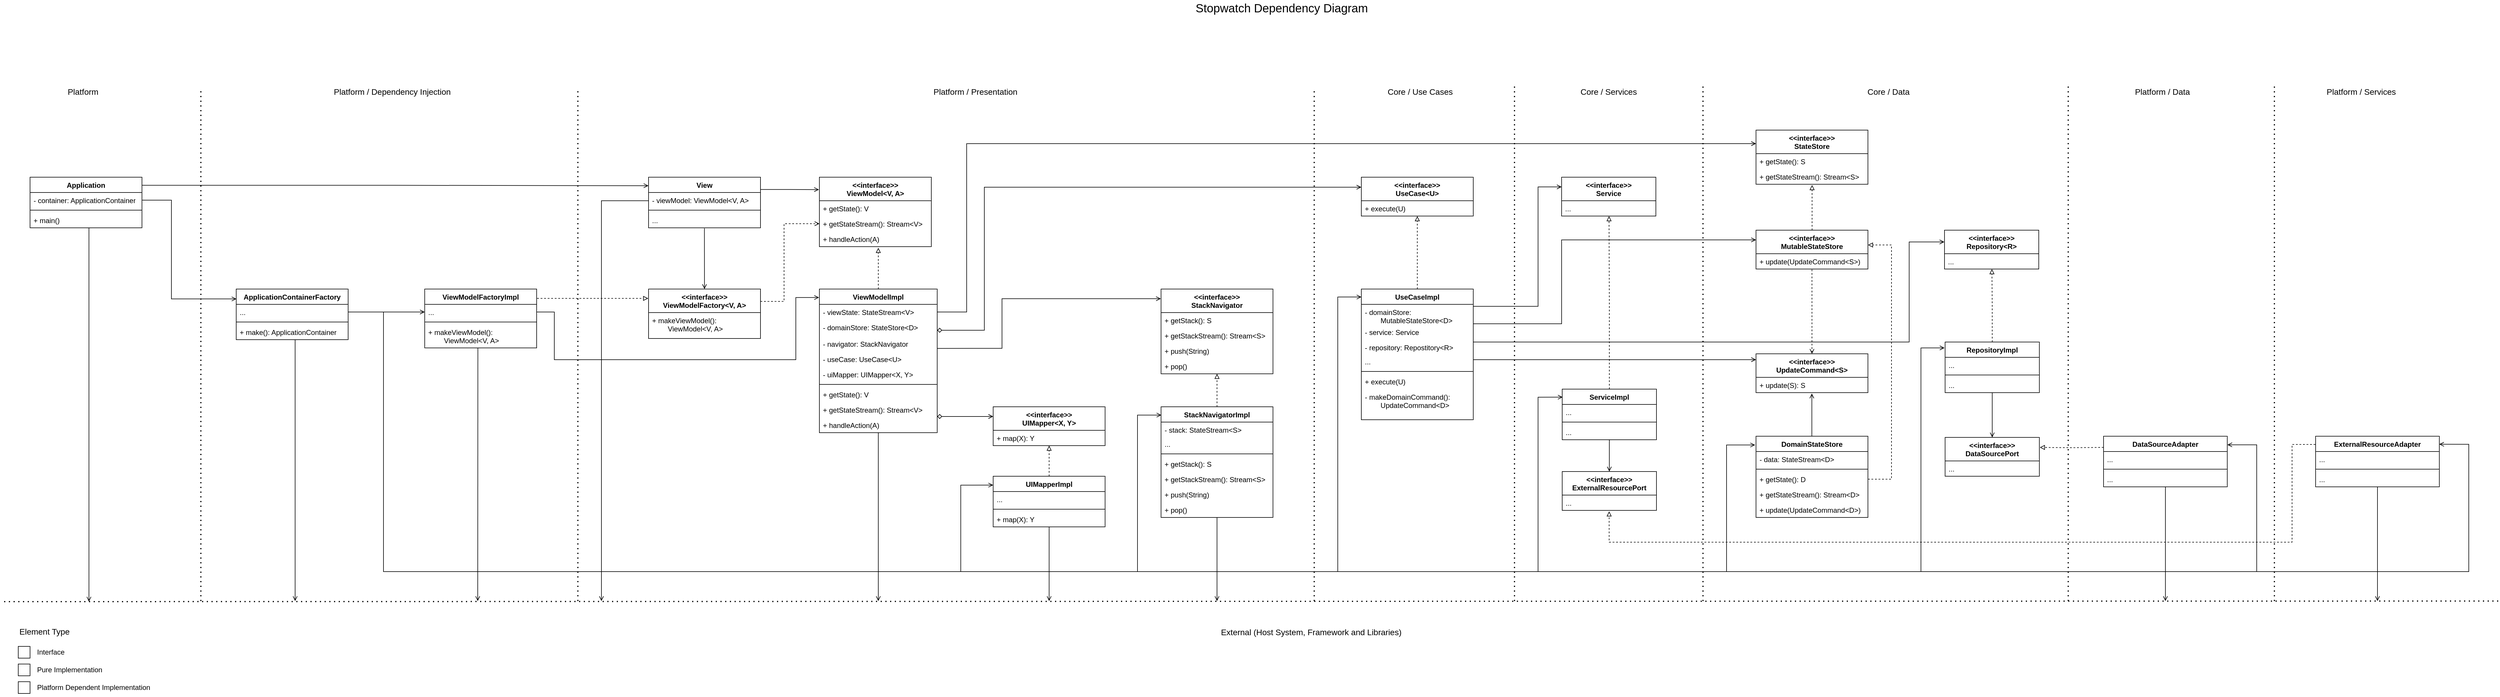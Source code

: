 <mxfile>
    <diagram name="Page-1" id="Z0Z9ZaM-AJmBViPzEow9">
        <mxGraphModel dx="3312" dy="1884" grid="1" gridSize="10" guides="1" tooltips="1" connect="1" arrows="1" fold="1" page="0" pageScale="1" pageWidth="1169" pageHeight="827" math="0" shadow="0">
            <root>
                <mxCell id="0"/>
                <mxCell id="1" parent="0"/>
                <mxCell id="51" style="edgeStyle=orthogonalEdgeStyle;rounded=0;html=1;startArrow=none;startFill=0;endArrow=open;endFill=0;entryX=0.499;entryY=1.058;entryDx=0;entryDy=0;entryPerimeter=0;" parent="1" source="02XY2JCdMLhreh1r9P0p-1" target="02XY2JCdMLhreh1r9P0p-8" edge="1">
                    <mxGeometry relative="1" as="geometry">
                        <mxPoint x="2115" y="630" as="targetPoint"/>
                        <Array as="points">
                            <mxPoint x="2115" y="670"/>
                        </Array>
                    </mxGeometry>
                </mxCell>
                <mxCell id="02XY2JCdMLhreh1r9P0p-1" value="DomainStateStore" style="swimlane;fontStyle=1;align=center;verticalAlign=top;childLayout=stackLayout;horizontal=1;startSize=26;horizontalStack=0;resizeParent=1;resizeParentMax=0;resizeLast=0;collapsible=1;marginBottom=0;whiteSpace=wrap;html=1;" parent="1" vertex="1">
                    <mxGeometry x="2020" y="720" width="190" height="138" as="geometry">
                        <mxRectangle x="770" y="210" width="90" height="30" as="alternateBounds"/>
                    </mxGeometry>
                </mxCell>
                <mxCell id="02XY2JCdMLhreh1r9P0p-2" value="- data: StateStream&amp;lt;D&amp;gt;" style="text;strokeColor=none;fillColor=none;align=left;verticalAlign=top;spacingLeft=4;spacingRight=4;overflow=hidden;rotatable=0;points=[[0,0.5],[1,0.5]];portConstraint=eastwest;whiteSpace=wrap;html=1;" parent="02XY2JCdMLhreh1r9P0p-1" vertex="1">
                    <mxGeometry y="26" width="190" height="26" as="geometry"/>
                </mxCell>
                <mxCell id="02XY2JCdMLhreh1r9P0p-3" value="" style="line;strokeWidth=1;fillColor=none;align=left;verticalAlign=middle;spacingTop=-1;spacingLeft=3;spacingRight=3;rotatable=0;labelPosition=right;points=[];portConstraint=eastwest;strokeColor=inherit;" parent="02XY2JCdMLhreh1r9P0p-1" vertex="1">
                    <mxGeometry y="52" width="190" height="8" as="geometry"/>
                </mxCell>
                <mxCell id="lV4OFVbkJ7nxnQ59gAoD-3" value="+ getState(): D" style="text;strokeColor=none;fillColor=none;align=left;verticalAlign=top;spacingLeft=4;spacingRight=4;overflow=hidden;rotatable=0;points=[[0,0.5],[1,0.5]];portConstraint=eastwest;whiteSpace=wrap;html=1;" parent="02XY2JCdMLhreh1r9P0p-1" vertex="1">
                    <mxGeometry y="60" width="190" height="26" as="geometry"/>
                </mxCell>
                <mxCell id="lV4OFVbkJ7nxnQ59gAoD-54" value="+ getStateStream(): Stream&amp;lt;D&amp;gt;" style="text;strokeColor=none;fillColor=none;align=left;verticalAlign=top;spacingLeft=4;spacingRight=4;overflow=hidden;rotatable=0;points=[[0,0.5],[1,0.5]];portConstraint=eastwest;whiteSpace=wrap;html=1;" parent="02XY2JCdMLhreh1r9P0p-1" vertex="1">
                    <mxGeometry y="86" width="190" height="26" as="geometry"/>
                </mxCell>
                <mxCell id="02XY2JCdMLhreh1r9P0p-4" value="+ update(UpdateCommand&amp;lt;D&amp;gt;)" style="text;strokeColor=none;fillColor=none;align=left;verticalAlign=top;spacingLeft=4;spacingRight=4;overflow=hidden;rotatable=0;points=[[0,0.5],[1,0.5]];portConstraint=eastwest;whiteSpace=wrap;html=1;" parent="02XY2JCdMLhreh1r9P0p-1" vertex="1">
                    <mxGeometry y="112" width="190" height="26" as="geometry"/>
                </mxCell>
                <mxCell id="56" style="edgeStyle=orthogonalEdgeStyle;rounded=0;html=1;startArrow=open;startFill=0;endArrow=none;endFill=0;dashed=1;entryX=0.5;entryY=1;entryDx=0;entryDy=0;" parent="1" source="02XY2JCdMLhreh1r9P0p-5" target="lV4OFVbkJ7nxnQ59gAoD-37" edge="1">
                    <mxGeometry relative="1" as="geometry">
                        <mxPoint x="2115" y="460" as="targetPoint"/>
                    </mxGeometry>
                </mxCell>
                <mxCell id="02XY2JCdMLhreh1r9P0p-5" value="&amp;lt;&amp;lt;interface&amp;gt;&amp;gt;&lt;div&gt;UpdateCommand&amp;lt;S&amp;gt;&lt;/div&gt;" style="swimlane;fontStyle=1;align=center;verticalAlign=top;childLayout=stackLayout;horizontal=1;startSize=40;horizontalStack=0;resizeParent=1;resizeParentMax=0;resizeLast=0;collapsible=1;marginBottom=0;whiteSpace=wrap;html=1;" parent="1" vertex="1">
                    <mxGeometry x="2020" y="580" width="190" height="66" as="geometry"/>
                </mxCell>
                <mxCell id="02XY2JCdMLhreh1r9P0p-8" value="+ update(S): S" style="text;strokeColor=none;fillColor=none;align=left;verticalAlign=top;spacingLeft=4;spacingRight=4;overflow=hidden;rotatable=0;points=[[0,0.5],[1,0.5]];portConstraint=eastwest;whiteSpace=wrap;html=1;" parent="02XY2JCdMLhreh1r9P0p-5" vertex="1">
                    <mxGeometry y="40" width="190" height="26" as="geometry"/>
                </mxCell>
                <mxCell id="50" style="edgeStyle=orthogonalEdgeStyle;rounded=0;html=1;entryX=0;entryY=0.25;entryDx=0;entryDy=0;startArrow=none;startFill=0;endArrow=open;endFill=0;exitX=1;exitY=0.5;exitDx=0;exitDy=0;" parent="1" source="02XY2JCdMLhreh1r9P0p-23" target="lV4OFVbkJ7nxnQ59gAoD-45" edge="1">
                    <mxGeometry relative="1" as="geometry">
                        <Array as="points">
                            <mxPoint x="680" y="509"/>
                            <mxPoint x="680" y="223"/>
                        </Array>
                        <mxPoint x="630" y="510" as="sourcePoint"/>
                    </mxGeometry>
                </mxCell>
                <mxCell id="143" style="edgeStyle=none;html=1;startArrow=none;startFill=0;endArrow=block;endFill=0;dashed=1;" parent="1" source="02XY2JCdMLhreh1r9P0p-22" edge="1">
                    <mxGeometry relative="1" as="geometry">
                        <mxPoint x="530" y="400" as="targetPoint"/>
                    </mxGeometry>
                </mxCell>
                <mxCell id="02XY2JCdMLhreh1r9P0p-22" value="ViewModelImpl" style="swimlane;fontStyle=1;align=center;verticalAlign=top;childLayout=stackLayout;horizontal=1;startSize=26;horizontalStack=0;resizeParent=1;resizeParentMax=0;resizeLast=0;collapsible=1;marginBottom=0;whiteSpace=wrap;html=1;" parent="1" vertex="1">
                    <mxGeometry x="430" y="470" width="200" height="244" as="geometry">
                        <mxRectangle x="450" y="360" width="120" height="30" as="alternateBounds"/>
                    </mxGeometry>
                </mxCell>
                <mxCell id="02XY2JCdMLhreh1r9P0p-23" value="- viewState: StateStream&amp;lt;V&amp;gt;" style="text;strokeColor=none;fillColor=none;align=left;verticalAlign=top;spacingLeft=4;spacingRight=4;overflow=hidden;rotatable=0;points=[[0,0.5],[1,0.5]];portConstraint=eastwest;whiteSpace=wrap;html=1;" parent="02XY2JCdMLhreh1r9P0p-22" vertex="1">
                    <mxGeometry y="26" width="200" height="26" as="geometry"/>
                </mxCell>
                <mxCell id="02XY2JCdMLhreh1r9P0p-50" value="- domainStore: StateStore&amp;lt;D&amp;gt;" style="text;strokeColor=none;fillColor=none;align=left;verticalAlign=top;spacingLeft=4;spacingRight=4;overflow=hidden;rotatable=0;points=[[0,0.5],[1,0.5]];portConstraint=eastwest;whiteSpace=wrap;html=1;" parent="02XY2JCdMLhreh1r9P0p-22" vertex="1">
                    <mxGeometry y="52" width="200" height="28" as="geometry"/>
                </mxCell>
                <mxCell id="AV7eaYbvX1PnVWqEoYlQ-11" value="- navigator: StackNavigator" style="text;strokeColor=none;fillColor=none;align=left;verticalAlign=top;spacingLeft=4;spacingRight=4;overflow=hidden;rotatable=0;points=[[0,0.5],[1,0.5]];portConstraint=eastwest;whiteSpace=wrap;html=1;" parent="02XY2JCdMLhreh1r9P0p-22" vertex="1">
                    <mxGeometry y="80" width="200" height="26" as="geometry"/>
                </mxCell>
                <mxCell id="02XY2JCdMLhreh1r9P0p-49" value="- useCase: UseCase&amp;lt;U&amp;gt;" style="text;strokeColor=none;fillColor=none;align=left;verticalAlign=top;spacingLeft=4;spacingRight=4;overflow=hidden;rotatable=0;points=[[0,0.5],[1,0.5]];portConstraint=eastwest;whiteSpace=wrap;html=1;" parent="02XY2JCdMLhreh1r9P0p-22" vertex="1">
                    <mxGeometry y="106" width="200" height="26" as="geometry"/>
                </mxCell>
                <mxCell id="149" value="- uiMapper: UIMapper&amp;lt;X, Y&amp;gt;" style="text;strokeColor=none;fillColor=none;align=left;verticalAlign=top;spacingLeft=4;spacingRight=4;overflow=hidden;rotatable=0;points=[[0,0.5],[1,0.5]];portConstraint=eastwest;whiteSpace=wrap;html=1;" parent="02XY2JCdMLhreh1r9P0p-22" vertex="1">
                    <mxGeometry y="132" width="200" height="26" as="geometry"/>
                </mxCell>
                <mxCell id="02XY2JCdMLhreh1r9P0p-24" value="" style="line;strokeWidth=1;fillColor=none;align=left;verticalAlign=middle;spacingTop=-1;spacingLeft=3;spacingRight=3;rotatable=0;labelPosition=right;points=[];portConstraint=eastwest;strokeColor=inherit;" parent="02XY2JCdMLhreh1r9P0p-22" vertex="1">
                    <mxGeometry y="158" width="200" height="8" as="geometry"/>
                </mxCell>
                <mxCell id="10" value="+ getState(): V" style="text;strokeColor=none;fillColor=none;align=left;verticalAlign=top;spacingLeft=4;spacingRight=4;overflow=hidden;rotatable=0;points=[[0,0.5],[1,0.5]];portConstraint=eastwest;whiteSpace=wrap;html=1;" parent="02XY2JCdMLhreh1r9P0p-22" vertex="1">
                    <mxGeometry y="166" width="200" height="26" as="geometry"/>
                </mxCell>
                <mxCell id="lV4OFVbkJ7nxnQ59gAoD-56" value="+ getStateStream(): Stream&amp;lt;V&amp;gt;" style="text;strokeColor=none;fillColor=none;align=left;verticalAlign=top;spacingLeft=4;spacingRight=4;overflow=hidden;rotatable=0;points=[[0,0.5],[1,0.5]];portConstraint=eastwest;whiteSpace=wrap;html=1;" parent="02XY2JCdMLhreh1r9P0p-22" vertex="1">
                    <mxGeometry y="192" width="200" height="26" as="geometry"/>
                </mxCell>
                <mxCell id="9" value="+ handleAction(A)" style="text;strokeColor=none;fillColor=none;align=left;verticalAlign=top;spacingLeft=4;spacingRight=4;overflow=hidden;rotatable=0;points=[[0,0.5],[1,0.5]];portConstraint=eastwest;whiteSpace=wrap;html=1;" parent="02XY2JCdMLhreh1r9P0p-22" vertex="1">
                    <mxGeometry y="218" width="200" height="26" as="geometry"/>
                </mxCell>
                <mxCell id="49" style="edgeStyle=orthogonalEdgeStyle;rounded=0;html=1;entryX=0.501;entryY=1.005;entryDx=0;entryDy=0;startArrow=none;startFill=0;endArrow=block;endFill=0;dashed=1;exitX=0.5;exitY=0;exitDx=0;exitDy=0;entryPerimeter=0;" parent="1" source="02XY2JCdMLhreh1r9P0p-26" target="lV4OFVbkJ7nxnQ59gAoD-34" edge="1">
                    <mxGeometry relative="1" as="geometry">
                        <Array as="points">
                            <mxPoint x="1445" y="346"/>
                        </Array>
                    </mxGeometry>
                </mxCell>
                <mxCell id="67" style="edgeStyle=orthogonalEdgeStyle;rounded=0;html=1;exitX=0.998;exitY=0.971;exitDx=0;exitDy=0;entryX=0;entryY=0.25;entryDx=0;entryDy=0;startArrow=none;startFill=0;endArrow=open;endFill=0;exitPerimeter=0;" parent="1" source="lV4OFVbkJ7nxnQ59gAoD-2" target="lV4OFVbkJ7nxnQ59gAoD-37" edge="1">
                    <mxGeometry relative="1" as="geometry">
                        <Array as="points">
                            <mxPoint x="1690" y="529"/>
                            <mxPoint x="1690" y="387"/>
                        </Array>
                    </mxGeometry>
                </mxCell>
                <mxCell id="02XY2JCdMLhreh1r9P0p-26" value="UseCaseImpl" style="swimlane;fontStyle=1;align=center;verticalAlign=top;childLayout=stackLayout;horizontal=1;startSize=26;horizontalStack=0;resizeParent=1;resizeParentMax=0;resizeLast=0;collapsible=1;marginBottom=0;whiteSpace=wrap;html=1;" parent="1" vertex="1">
                    <mxGeometry x="1350" y="470" width="190" height="222" as="geometry">
                        <mxRectangle x="770" y="360" width="110" height="30" as="alternateBounds"/>
                    </mxGeometry>
                </mxCell>
                <mxCell id="lV4OFVbkJ7nxnQ59gAoD-2" value="- domainStore: &lt;span style=&quot;white-space: pre;&quot;&gt;&#9;&lt;/span&gt;MutableStateStore&amp;lt;D&amp;gt;" style="text;strokeColor=none;fillColor=none;align=left;verticalAlign=top;spacingLeft=4;spacingRight=4;overflow=hidden;rotatable=0;points=[[0,0.5],[1,0.5]];portConstraint=eastwest;whiteSpace=wrap;html=1;" parent="02XY2JCdMLhreh1r9P0p-26" vertex="1">
                    <mxGeometry y="26" width="190" height="34" as="geometry"/>
                </mxCell>
                <mxCell id="02XY2JCdMLhreh1r9P0p-27" value="- service: Service" style="text;strokeColor=none;fillColor=none;align=left;verticalAlign=top;spacingLeft=4;spacingRight=4;overflow=hidden;rotatable=0;points=[[0,0.5],[1,0.5]];portConstraint=eastwest;whiteSpace=wrap;html=1;" parent="02XY2JCdMLhreh1r9P0p-26" vertex="1">
                    <mxGeometry y="60" width="190" height="26" as="geometry"/>
                </mxCell>
                <mxCell id="145" value="- repository: Repostitory&amp;lt;R&amp;gt;" style="text;strokeColor=none;fillColor=none;align=left;verticalAlign=top;spacingLeft=4;spacingRight=4;overflow=hidden;rotatable=0;points=[[0,0.5],[1,0.5]];portConstraint=eastwest;whiteSpace=wrap;html=1;" parent="02XY2JCdMLhreh1r9P0p-26" vertex="1">
                    <mxGeometry y="86" width="190" height="24" as="geometry"/>
                </mxCell>
                <mxCell id="02XY2JCdMLhreh1r9P0p-51" value="..." style="text;strokeColor=none;fillColor=none;align=left;verticalAlign=top;spacingLeft=4;spacingRight=4;overflow=hidden;rotatable=0;points=[[0,0.5],[1,0.5]];portConstraint=eastwest;whiteSpace=wrap;html=1;" parent="02XY2JCdMLhreh1r9P0p-26" vertex="1">
                    <mxGeometry y="110" width="190" height="26" as="geometry"/>
                </mxCell>
                <mxCell id="02XY2JCdMLhreh1r9P0p-28" value="" style="line;strokeWidth=1;fillColor=none;align=left;verticalAlign=middle;spacingTop=-1;spacingLeft=3;spacingRight=3;rotatable=0;labelPosition=right;points=[];portConstraint=eastwest;strokeColor=inherit;" parent="02XY2JCdMLhreh1r9P0p-26" vertex="1">
                    <mxGeometry y="136" width="190" height="8" as="geometry"/>
                </mxCell>
                <mxCell id="02XY2JCdMLhreh1r9P0p-30" value="+ execute(U)" style="text;strokeColor=none;fillColor=none;align=left;verticalAlign=top;spacingLeft=4;spacingRight=4;overflow=hidden;rotatable=0;points=[[0,0.5],[1,0.5]];portConstraint=eastwest;whiteSpace=wrap;html=1;" parent="02XY2JCdMLhreh1r9P0p-26" vertex="1">
                    <mxGeometry y="144" width="190" height="26" as="geometry"/>
                </mxCell>
                <mxCell id="lV4OFVbkJ7nxnQ59gAoD-32" value="- makeDomainCommand():&lt;br&gt;&amp;nbsp;&amp;nbsp;&lt;span style=&quot;white-space: pre;&quot;&gt;&#9;&lt;/span&gt;UpdateCommand&amp;lt;D&amp;gt;" style="text;strokeColor=none;fillColor=none;align=left;verticalAlign=top;spacingLeft=4;spacingRight=4;overflow=hidden;rotatable=0;points=[[0,0.5],[1,0.5]];portConstraint=eastwest;whiteSpace=wrap;html=1;" parent="02XY2JCdMLhreh1r9P0p-26" vertex="1">
                    <mxGeometry y="170" width="190" height="52" as="geometry"/>
                </mxCell>
                <mxCell id="02XY2JCdMLhreh1r9P0p-44" value="View" style="swimlane;fontStyle=1;align=center;verticalAlign=top;childLayout=stackLayout;horizontal=1;startSize=26;horizontalStack=0;resizeParent=1;resizeParentMax=0;resizeLast=0;collapsible=1;marginBottom=0;whiteSpace=wrap;html=1;" parent="1" vertex="1">
                    <mxGeometry x="140" y="280" width="190" height="86" as="geometry">
                        <mxRectangle x="140" y="360" width="90" height="30" as="alternateBounds"/>
                    </mxGeometry>
                </mxCell>
                <mxCell id="02XY2JCdMLhreh1r9P0p-45" value="- viewModel: ViewModel&amp;lt;V, A&amp;gt;" style="text;strokeColor=none;fillColor=none;align=left;verticalAlign=top;spacingLeft=4;spacingRight=4;overflow=hidden;rotatable=0;points=[[0,0.5],[1,0.5]];portConstraint=eastwest;whiteSpace=wrap;html=1;" parent="02XY2JCdMLhreh1r9P0p-44" vertex="1">
                    <mxGeometry y="26" width="190" height="26" as="geometry"/>
                </mxCell>
                <mxCell id="02XY2JCdMLhreh1r9P0p-46" value="" style="line;strokeWidth=1;fillColor=none;align=left;verticalAlign=middle;spacingTop=-1;spacingLeft=3;spacingRight=3;rotatable=0;labelPosition=right;points=[];portConstraint=eastwest;strokeColor=inherit;" parent="02XY2JCdMLhreh1r9P0p-44" vertex="1">
                    <mxGeometry y="52" width="190" height="8" as="geometry"/>
                </mxCell>
                <mxCell id="02XY2JCdMLhreh1r9P0p-47" value="..." style="text;strokeColor=none;fillColor=none;align=left;verticalAlign=top;spacingLeft=4;spacingRight=4;overflow=hidden;rotatable=0;points=[[0,0.5],[1,0.5]];portConstraint=eastwest;whiteSpace=wrap;html=1;" parent="02XY2JCdMLhreh1r9P0p-44" vertex="1">
                    <mxGeometry y="60" width="190" height="26" as="geometry"/>
                </mxCell>
                <mxCell id="02XY2JCdMLhreh1r9P0p-48" style="edgeStyle=orthogonalEdgeStyle;rounded=0;orthogonalLoop=1;jettySize=auto;html=1;entryX=-0.004;entryY=0.179;entryDx=0;entryDy=0;endArrow=open;endFill=0;startArrow=none;startFill=0;entryPerimeter=0;exitX=1.002;exitY=0.243;exitDx=0;exitDy=0;exitPerimeter=0;" parent="1" source="02XY2JCdMLhreh1r9P0p-44" target="2" edge="1">
                    <mxGeometry relative="1" as="geometry"/>
                </mxCell>
                <mxCell id="lV4OFVbkJ7nxnQ59gAoD-4" value="" style="endArrow=none;dashed=1;html=1;dashPattern=1 3;strokeWidth=2;rounded=0;" parent="1" edge="1">
                    <mxGeometry width="50" height="50" relative="1" as="geometry">
                        <mxPoint x="1270" y="1000" as="sourcePoint"/>
                        <mxPoint x="1270" y="130" as="targetPoint"/>
                    </mxGeometry>
                </mxCell>
                <mxCell id="lV4OFVbkJ7nxnQ59gAoD-5" value="Platform / Presentation" style="text;html=1;align=center;verticalAlign=middle;whiteSpace=wrap;rounded=0;fontSize=14;" parent="1" vertex="1">
                    <mxGeometry x="620" y="110" width="150" height="50" as="geometry"/>
                </mxCell>
                <mxCell id="lV4OFVbkJ7nxnQ59gAoD-6" value="Core / Use Cases" style="text;html=1;align=center;verticalAlign=middle;whiteSpace=wrap;rounded=0;fontSize=14;" parent="1" vertex="1">
                    <mxGeometry x="1380" y="110" width="140" height="50" as="geometry"/>
                </mxCell>
                <mxCell id="lV4OFVbkJ7nxnQ59gAoD-7" value="" style="endArrow=none;dashed=1;html=1;dashPattern=1 3;strokeWidth=2;rounded=0;" parent="1" edge="1">
                    <mxGeometry width="50" height="50" relative="1" as="geometry">
                        <mxPoint x="2550" y="1000" as="sourcePoint"/>
                        <mxPoint x="2550" y="120" as="targetPoint"/>
                    </mxGeometry>
                </mxCell>
                <mxCell id="lV4OFVbkJ7nxnQ59gAoD-13" value="Platform / Data" style="text;html=1;align=center;verticalAlign=middle;whiteSpace=wrap;rounded=0;fontSize=14;" parent="1" vertex="1">
                    <mxGeometry x="2660" y="110" width="100" height="50" as="geometry"/>
                </mxCell>
                <mxCell id="lV4OFVbkJ7nxnQ59gAoD-20" value="ExternalResourceAdapter" style="swimlane;fontStyle=1;align=center;verticalAlign=top;childLayout=stackLayout;horizontal=1;startSize=26;horizontalStack=0;resizeParent=1;resizeParentMax=0;resizeLast=0;collapsible=1;marginBottom=0;whiteSpace=wrap;html=1;" parent="1" vertex="1">
                    <mxGeometry x="2970" y="720" width="210" height="86" as="geometry"/>
                </mxCell>
                <mxCell id="lV4OFVbkJ7nxnQ59gAoD-21" value="..." style="text;strokeColor=none;fillColor=none;align=left;verticalAlign=top;spacingLeft=4;spacingRight=4;overflow=hidden;rotatable=0;points=[[0,0.5],[1,0.5]];portConstraint=eastwest;whiteSpace=wrap;html=1;" parent="lV4OFVbkJ7nxnQ59gAoD-20" vertex="1">
                    <mxGeometry y="26" width="210" height="26" as="geometry"/>
                </mxCell>
                <mxCell id="lV4OFVbkJ7nxnQ59gAoD-22" value="" style="line;strokeWidth=1;fillColor=none;align=left;verticalAlign=middle;spacingTop=-1;spacingLeft=3;spacingRight=3;rotatable=0;labelPosition=right;points=[];portConstraint=eastwest;strokeColor=inherit;" parent="lV4OFVbkJ7nxnQ59gAoD-20" vertex="1">
                    <mxGeometry y="52" width="210" height="8" as="geometry"/>
                </mxCell>
                <mxCell id="lV4OFVbkJ7nxnQ59gAoD-23" value="..." style="text;strokeColor=none;fillColor=none;align=left;verticalAlign=top;spacingLeft=4;spacingRight=4;overflow=hidden;rotatable=0;points=[[0,0.5],[1,0.5]];portConstraint=eastwest;whiteSpace=wrap;html=1;" parent="lV4OFVbkJ7nxnQ59gAoD-20" vertex="1">
                    <mxGeometry y="60" width="210" height="26" as="geometry"/>
                </mxCell>
                <mxCell id="lV4OFVbkJ7nxnQ59gAoD-33" value="&amp;lt;&amp;lt;interface&amp;gt;&amp;gt;&lt;div&gt;UseCase&amp;lt;U&amp;gt;&lt;/div&gt;" style="swimlane;fontStyle=1;align=center;verticalAlign=top;childLayout=stackLayout;horizontal=1;startSize=40;horizontalStack=0;resizeParent=1;resizeParentMax=0;resizeLast=0;collapsible=1;marginBottom=0;whiteSpace=wrap;html=1;" parent="1" vertex="1">
                    <mxGeometry x="1350" y="280" width="190" height="66" as="geometry"/>
                </mxCell>
                <mxCell id="lV4OFVbkJ7nxnQ59gAoD-34" value="+ execute(U)" style="text;strokeColor=none;fillColor=none;align=left;verticalAlign=top;spacingLeft=4;spacingRight=4;overflow=hidden;rotatable=0;points=[[0,0.5],[1,0.5]];portConstraint=eastwest;whiteSpace=wrap;html=1;" parent="lV4OFVbkJ7nxnQ59gAoD-33" vertex="1">
                    <mxGeometry y="40" width="190" height="26" as="geometry"/>
                </mxCell>
                <mxCell id="59" style="edgeStyle=orthogonalEdgeStyle;rounded=0;html=1;startArrow=none;startFill=0;endArrow=block;endFill=0;entryX=0.501;entryY=1.05;entryDx=0;entryDy=0;entryPerimeter=0;dashed=1;" parent="1" source="lV4OFVbkJ7nxnQ59gAoD-37" target="lV4OFVbkJ7nxnQ59gAoD-47" edge="1">
                    <mxGeometry relative="1" as="geometry">
                        <mxPoint x="2120" y="300" as="targetPoint"/>
                        <Array as="points">
                            <mxPoint x="2115" y="293"/>
                        </Array>
                    </mxGeometry>
                </mxCell>
                <mxCell id="lV4OFVbkJ7nxnQ59gAoD-37" value="&amp;lt;&amp;lt;interface&amp;gt;&amp;gt;&lt;div&gt;MutableStateStore&lt;/div&gt;" style="swimlane;fontStyle=1;align=center;verticalAlign=top;childLayout=stackLayout;horizontal=1;startSize=40;horizontalStack=0;resizeParent=1;resizeParentMax=0;resizeLast=0;collapsible=1;marginBottom=0;whiteSpace=wrap;html=1;" parent="1" vertex="1">
                    <mxGeometry x="2020" y="370" width="190" height="66" as="geometry"/>
                </mxCell>
                <mxCell id="lV4OFVbkJ7nxnQ59gAoD-40" value="+ update(UpdateCommand&amp;lt;S&amp;gt;)" style="text;strokeColor=none;fillColor=none;align=left;verticalAlign=top;spacingLeft=4;spacingRight=4;overflow=hidden;rotatable=0;points=[[0,0.5],[1,0.5]];portConstraint=eastwest;whiteSpace=wrap;html=1;" parent="lV4OFVbkJ7nxnQ59gAoD-37" vertex="1">
                    <mxGeometry y="40" width="190" height="26" as="geometry"/>
                </mxCell>
                <mxCell id="lV4OFVbkJ7nxnQ59gAoD-45" value="&amp;lt;&amp;lt;interface&amp;gt;&amp;gt;&lt;div&gt;StateStore&lt;/div&gt;" style="swimlane;fontStyle=1;align=center;verticalAlign=top;childLayout=stackLayout;horizontal=1;startSize=40;horizontalStack=0;resizeParent=1;resizeParentMax=0;resizeLast=0;collapsible=1;marginBottom=0;whiteSpace=wrap;html=1;" parent="1" vertex="1">
                    <mxGeometry x="2020" y="200" width="190" height="92" as="geometry"/>
                </mxCell>
                <mxCell id="lV4OFVbkJ7nxnQ59gAoD-46" value="+ getState(): S" style="text;strokeColor=none;fillColor=none;align=left;verticalAlign=top;spacingLeft=4;spacingRight=4;overflow=hidden;rotatable=0;points=[[0,0.5],[1,0.5]];portConstraint=eastwest;whiteSpace=wrap;html=1;" parent="lV4OFVbkJ7nxnQ59gAoD-45" vertex="1">
                    <mxGeometry y="40" width="190" height="26" as="geometry"/>
                </mxCell>
                <mxCell id="lV4OFVbkJ7nxnQ59gAoD-47" value="+ getStateStream(): Stream&amp;lt;S&amp;gt;" style="text;strokeColor=none;fillColor=none;align=left;verticalAlign=top;spacingLeft=4;spacingRight=4;overflow=hidden;rotatable=0;points=[[0,0.5],[1,0.5]];portConstraint=eastwest;whiteSpace=wrap;html=1;" parent="lV4OFVbkJ7nxnQ59gAoD-45" vertex="1">
                    <mxGeometry y="66" width="190" height="26" as="geometry"/>
                </mxCell>
                <mxCell id="AV7eaYbvX1PnVWqEoYlQ-1" value="&amp;lt;&amp;lt;interface&amp;gt;&amp;gt;&lt;div&gt;StackNavigator&lt;/div&gt;" style="swimlane;fontStyle=1;align=center;verticalAlign=top;childLayout=stackLayout;horizontal=1;startSize=40;horizontalStack=0;resizeParent=1;resizeParentMax=0;resizeLast=0;collapsible=1;marginBottom=0;whiteSpace=wrap;html=1;" parent="1" vertex="1">
                    <mxGeometry x="1010" y="470" width="190" height="144" as="geometry">
                        <mxRectangle x="450" y="360" width="120" height="30" as="alternateBounds"/>
                    </mxGeometry>
                </mxCell>
                <mxCell id="132" value="+ getStack(): S" style="text;strokeColor=none;fillColor=none;align=left;verticalAlign=top;spacingLeft=4;spacingRight=4;overflow=hidden;rotatable=0;points=[[0,0.5],[1,0.5]];portConstraint=eastwest;whiteSpace=wrap;html=1;" parent="AV7eaYbvX1PnVWqEoYlQ-1" vertex="1">
                    <mxGeometry y="40" width="190" height="26" as="geometry"/>
                </mxCell>
                <mxCell id="135" value="+ getStackStream(): Stream&amp;lt;S&amp;gt;" style="text;strokeColor=none;fillColor=none;align=left;verticalAlign=top;spacingLeft=4;spacingRight=4;overflow=hidden;rotatable=0;points=[[0,0.5],[1,0.5]];portConstraint=eastwest;whiteSpace=wrap;html=1;" parent="AV7eaYbvX1PnVWqEoYlQ-1" vertex="1">
                    <mxGeometry y="66" width="190" height="26" as="geometry"/>
                </mxCell>
                <mxCell id="AV7eaYbvX1PnVWqEoYlQ-8" value="+ push(String)" style="text;strokeColor=none;fillColor=none;align=left;verticalAlign=top;spacingLeft=4;spacingRight=4;overflow=hidden;rotatable=0;points=[[0,0.5],[1,0.5]];portConstraint=eastwest;whiteSpace=wrap;html=1;" parent="AV7eaYbvX1PnVWqEoYlQ-1" vertex="1">
                    <mxGeometry y="92" width="190" height="26" as="geometry"/>
                </mxCell>
                <mxCell id="AV7eaYbvX1PnVWqEoYlQ-9" value="+ pop()" style="text;strokeColor=none;fillColor=none;align=left;verticalAlign=top;spacingLeft=4;spacingRight=4;overflow=hidden;rotatable=0;points=[[0,0.5],[1,0.5]];portConstraint=eastwest;whiteSpace=wrap;html=1;" parent="AV7eaYbvX1PnVWqEoYlQ-1" vertex="1">
                    <mxGeometry y="118" width="190" height="26" as="geometry"/>
                </mxCell>
                <mxCell id="2" value="&amp;lt;&amp;lt;interface&amp;gt;&amp;gt;&lt;div&gt;ViewModel&amp;lt;V, A&amp;gt;&lt;/div&gt;" style="swimlane;fontStyle=1;align=center;verticalAlign=top;childLayout=stackLayout;horizontal=1;startSize=40;horizontalStack=0;resizeParent=1;resizeParentMax=0;resizeLast=0;collapsible=1;marginBottom=0;whiteSpace=wrap;html=1;" parent="1" vertex="1">
                    <mxGeometry x="430" y="280" width="190" height="118" as="geometry">
                        <mxRectangle x="450" y="360" width="120" height="30" as="alternateBounds"/>
                    </mxGeometry>
                </mxCell>
                <mxCell id="3" value="+ getState(): V" style="text;strokeColor=none;fillColor=none;align=left;verticalAlign=top;spacingLeft=4;spacingRight=4;overflow=hidden;rotatable=0;points=[[0,0.5],[1,0.5]];portConstraint=eastwest;whiteSpace=wrap;html=1;" parent="2" vertex="1">
                    <mxGeometry y="40" width="190" height="26" as="geometry"/>
                </mxCell>
                <mxCell id="4" value="+ getStateStream(): Stream&amp;lt;V&amp;gt;" style="text;strokeColor=none;fillColor=none;align=left;verticalAlign=top;spacingLeft=4;spacingRight=4;overflow=hidden;rotatable=0;points=[[0,0.5],[1,0.5]];portConstraint=eastwest;whiteSpace=wrap;html=1;" parent="2" vertex="1">
                    <mxGeometry y="66" width="190" height="26" as="geometry"/>
                </mxCell>
                <mxCell id="5" value="+ handleAction(A)" style="text;strokeColor=none;fillColor=none;align=left;verticalAlign=top;spacingLeft=4;spacingRight=4;overflow=hidden;rotatable=0;points=[[0,0.5],[1,0.5]];portConstraint=eastwest;whiteSpace=wrap;html=1;" parent="2" vertex="1">
                    <mxGeometry y="92" width="190" height="26" as="geometry"/>
                </mxCell>
                <mxCell id="16" value="" style="edgeStyle=none;html=1;endArrow=block;endFill=0;dashed=1;" parent="1" source="12" target="AV7eaYbvX1PnVWqEoYlQ-9" edge="1">
                    <mxGeometry relative="1" as="geometry"/>
                </mxCell>
                <mxCell id="12" value="StackNavigatorImpl" style="swimlane;fontStyle=1;align=center;verticalAlign=top;childLayout=stackLayout;horizontal=1;startSize=26;horizontalStack=0;resizeParent=1;resizeParentMax=0;resizeLast=0;collapsible=1;marginBottom=0;whiteSpace=wrap;html=1;" parent="1" vertex="1">
                    <mxGeometry x="1010" y="670" width="190" height="188" as="geometry">
                        <mxRectangle x="140" y="360" width="90" height="30" as="alternateBounds"/>
                    </mxGeometry>
                </mxCell>
                <mxCell id="46" value="- stack: StateStream&amp;lt;S&amp;gt;" style="text;strokeColor=none;fillColor=none;align=left;verticalAlign=top;spacingLeft=4;spacingRight=4;overflow=hidden;rotatable=0;points=[[0,0.5],[1,0.5]];portConstraint=eastwest;whiteSpace=wrap;html=1;" parent="12" vertex="1">
                    <mxGeometry y="26" width="190" height="24" as="geometry"/>
                </mxCell>
                <mxCell id="13" value="..." style="text;strokeColor=none;fillColor=none;align=left;verticalAlign=top;spacingLeft=4;spacingRight=4;overflow=hidden;rotatable=0;points=[[0,0.5],[1,0.5]];portConstraint=eastwest;whiteSpace=wrap;html=1;" parent="12" vertex="1">
                    <mxGeometry y="50" width="190" height="26" as="geometry"/>
                </mxCell>
                <mxCell id="14" value="" style="line;strokeWidth=1;fillColor=none;align=left;verticalAlign=middle;spacingTop=-1;spacingLeft=3;spacingRight=3;rotatable=0;labelPosition=right;points=[];portConstraint=eastwest;strokeColor=inherit;" parent="12" vertex="1">
                    <mxGeometry y="76" width="190" height="8" as="geometry"/>
                </mxCell>
                <mxCell id="133" value="+ getStack(): S" style="text;strokeColor=none;fillColor=none;align=left;verticalAlign=top;spacingLeft=4;spacingRight=4;overflow=hidden;rotatable=0;points=[[0,0.5],[1,0.5]];portConstraint=eastwest;whiteSpace=wrap;html=1;" parent="12" vertex="1">
                    <mxGeometry y="84" width="190" height="26" as="geometry"/>
                </mxCell>
                <mxCell id="134" value="+ getStackStream(): Stream&amp;lt;S&amp;gt;" style="text;strokeColor=none;fillColor=none;align=left;verticalAlign=top;spacingLeft=4;spacingRight=4;overflow=hidden;rotatable=0;points=[[0,0.5],[1,0.5]];portConstraint=eastwest;whiteSpace=wrap;html=1;" parent="12" vertex="1">
                    <mxGeometry y="110" width="190" height="26" as="geometry"/>
                </mxCell>
                <mxCell id="18" value="+ push(String)" style="text;strokeColor=none;fillColor=none;align=left;verticalAlign=top;spacingLeft=4;spacingRight=4;overflow=hidden;rotatable=0;points=[[0,0.5],[1,0.5]];portConstraint=eastwest;whiteSpace=wrap;html=1;" parent="12" vertex="1">
                    <mxGeometry y="136" width="190" height="26" as="geometry"/>
                </mxCell>
                <mxCell id="17" value="+ pop()" style="text;strokeColor=none;fillColor=none;align=left;verticalAlign=top;spacingLeft=4;spacingRight=4;overflow=hidden;rotatable=0;points=[[0,0.5],[1,0.5]];portConstraint=eastwest;whiteSpace=wrap;html=1;" parent="12" vertex="1">
                    <mxGeometry y="162" width="190" height="26" as="geometry"/>
                </mxCell>
                <mxCell id="28" style="edgeStyle=none;html=1;entryX=0.499;entryY=1.035;entryDx=0;entryDy=0;entryPerimeter=0;endArrow=none;endFill=0;startArrow=open;startFill=0;" parent="1" source="23" target="02XY2JCdMLhreh1r9P0p-47" edge="1">
                    <mxGeometry relative="1" as="geometry"/>
                </mxCell>
                <mxCell id="146" style="edgeStyle=orthogonalEdgeStyle;html=1;entryX=0;entryY=0.5;entryDx=0;entryDy=0;exitX=1;exitY=0.25;exitDx=0;exitDy=0;rounded=0;dashed=1;endArrow=open;endFill=0;" parent="1" source="23" target="4" edge="1">
                    <mxGeometry relative="1" as="geometry">
                        <Array as="points">
                            <mxPoint x="370" y="491"/>
                            <mxPoint x="370" y="359"/>
                        </Array>
                    </mxGeometry>
                </mxCell>
                <mxCell id="23" value="&amp;lt;&amp;lt;interface&amp;gt;&amp;gt;&lt;div&gt;ViewModelFactory&amp;lt;V, A&amp;gt;&lt;/div&gt;" style="swimlane;fontStyle=1;align=center;verticalAlign=top;childLayout=stackLayout;horizontal=1;startSize=40;horizontalStack=0;resizeParent=1;resizeParentMax=0;resizeLast=0;collapsible=1;marginBottom=0;whiteSpace=wrap;html=1;" parent="1" vertex="1">
                    <mxGeometry x="140" y="470" width="190" height="84" as="geometry">
                        <mxRectangle x="450" y="360" width="120" height="30" as="alternateBounds"/>
                    </mxGeometry>
                </mxCell>
                <mxCell id="25" value="+ makeViewModel():&lt;br&gt;&lt;span style=&quot;white-space: pre;&quot;&gt;&#9;&lt;/span&gt;ViewModel&amp;lt;V, A&amp;gt;" style="text;strokeColor=none;fillColor=none;align=left;verticalAlign=top;spacingLeft=4;spacingRight=4;overflow=hidden;rotatable=0;points=[[0,0.5],[1,0.5]];portConstraint=eastwest;whiteSpace=wrap;html=1;" parent="23" vertex="1">
                    <mxGeometry y="40" width="190" height="44" as="geometry"/>
                </mxCell>
                <mxCell id="36" style="edgeStyle=orthogonalEdgeStyle;html=1;entryX=-0.003;entryY=0.189;entryDx=0;entryDy=0;startArrow=none;startFill=0;endArrow=block;endFill=0;dashed=1;rounded=0;exitX=1.004;exitY=0.159;exitDx=0;exitDy=0;exitPerimeter=0;entryPerimeter=0;" parent="1" source="29" target="23" edge="1">
                    <mxGeometry relative="1" as="geometry">
                        <Array as="points"/>
                    </mxGeometry>
                </mxCell>
                <mxCell id="29" value="ViewModelFactoryImpl" style="swimlane;fontStyle=1;align=center;verticalAlign=top;childLayout=stackLayout;horizontal=1;startSize=26;horizontalStack=0;resizeParent=1;resizeParentMax=0;resizeLast=0;collapsible=1;marginBottom=0;whiteSpace=wrap;html=1;" parent="1" vertex="1">
                    <mxGeometry x="-240" y="470" width="190" height="100" as="geometry">
                        <mxRectangle x="140" y="360" width="90" height="30" as="alternateBounds"/>
                    </mxGeometry>
                </mxCell>
                <mxCell id="30" value="..." style="text;strokeColor=none;fillColor=none;align=left;verticalAlign=top;spacingLeft=4;spacingRight=4;overflow=hidden;rotatable=0;points=[[0,0.5],[1,0.5]];portConstraint=eastwest;whiteSpace=wrap;html=1;" parent="29" vertex="1">
                    <mxGeometry y="26" width="190" height="26" as="geometry"/>
                </mxCell>
                <mxCell id="31" value="" style="line;strokeWidth=1;fillColor=none;align=left;verticalAlign=middle;spacingTop=-1;spacingLeft=3;spacingRight=3;rotatable=0;labelPosition=right;points=[];portConstraint=eastwest;strokeColor=inherit;" parent="29" vertex="1">
                    <mxGeometry y="52" width="190" height="8" as="geometry"/>
                </mxCell>
                <mxCell id="35" value="+ makeViewModel():&lt;br&gt;&lt;span style=&quot;white-space: pre;&quot;&gt;&#9;&lt;/span&gt;ViewModel&amp;lt;V, A&amp;gt;" style="text;strokeColor=none;fillColor=none;align=left;verticalAlign=top;spacingLeft=4;spacingRight=4;overflow=hidden;rotatable=0;points=[[0,0.5],[1,0.5]];portConstraint=eastwest;whiteSpace=wrap;html=1;" parent="29" vertex="1">
                    <mxGeometry y="60" width="190" height="40" as="geometry"/>
                </mxCell>
                <mxCell id="39" value="" style="endArrow=none;dashed=1;html=1;dashPattern=1 3;strokeWidth=2;rounded=0;" parent="1" edge="1">
                    <mxGeometry width="50" height="50" relative="1" as="geometry">
                        <mxPoint x="3280" y="1000" as="sourcePoint"/>
                        <mxPoint x="-960" y="1001" as="targetPoint"/>
                    </mxGeometry>
                </mxCell>
                <mxCell id="41" style="edgeStyle=none;html=1;startArrow=none;startFill=0;endArrow=open;endFill=0;exitX=0.475;exitY=1.006;exitDx=0;exitDy=0;exitPerimeter=0;" parent="1" source="35" edge="1">
                    <mxGeometry relative="1" as="geometry">
                        <mxPoint x="-150" y="1000" as="targetPoint"/>
                    </mxGeometry>
                </mxCell>
                <mxCell id="43" style="edgeStyle=none;html=1;startArrow=none;startFill=0;endArrow=open;endFill=0;" parent="1" source="lV4OFVbkJ7nxnQ59gAoD-23" edge="1">
                    <mxGeometry relative="1" as="geometry">
                        <mxPoint x="3075" y="1000" as="targetPoint"/>
                    </mxGeometry>
                </mxCell>
                <mxCell id="45" style="edgeStyle=orthogonalEdgeStyle;html=1;startArrow=none;startFill=0;endArrow=open;endFill=0;exitX=0;exitY=0.5;exitDx=0;exitDy=0;rounded=0;" parent="1" source="02XY2JCdMLhreh1r9P0p-45" edge="1">
                    <mxGeometry relative="1" as="geometry">
                        <mxPoint x="60" y="1000" as="targetPoint"/>
                        <Array as="points">
                            <mxPoint x="140" y="320"/>
                            <mxPoint x="60" y="320"/>
                        </Array>
                    </mxGeometry>
                </mxCell>
                <mxCell id="48" style="edgeStyle=orthogonalEdgeStyle;rounded=0;html=1;startArrow=diamond;startFill=0;endArrow=open;endFill=0;" parent="1" edge="1">
                    <mxGeometry relative="1" as="geometry">
                        <mxPoint x="1350" y="297" as="targetPoint"/>
                        <Array as="points">
                            <mxPoint x="710" y="540"/>
                            <mxPoint x="710" y="297"/>
                        </Array>
                        <mxPoint x="630" y="540" as="sourcePoint"/>
                    </mxGeometry>
                </mxCell>
                <mxCell id="61" style="edgeStyle=orthogonalEdgeStyle;rounded=0;html=1;entryX=1;entryY=0.381;entryDx=0;entryDy=0;startArrow=none;startFill=0;endArrow=block;endFill=0;entryPerimeter=0;dashed=1;" parent="1" source="lV4OFVbkJ7nxnQ59gAoD-3" target="lV4OFVbkJ7nxnQ59gAoD-37" edge="1">
                    <mxGeometry relative="1" as="geometry">
                        <Array as="points">
                            <mxPoint x="2250" y="793"/>
                            <mxPoint x="2250" y="395"/>
                        </Array>
                    </mxGeometry>
                </mxCell>
                <mxCell id="65" style="edgeStyle=orthogonalEdgeStyle;rounded=0;html=1;startArrow=none;startFill=0;endArrow=open;endFill=0;" parent="1" edge="1">
                    <mxGeometry relative="1" as="geometry">
                        <mxPoint x="1540" y="590" as="sourcePoint"/>
                        <mxPoint x="2020" y="590" as="targetPoint"/>
                        <Array as="points">
                            <mxPoint x="1660" y="590"/>
                            <mxPoint x="1660" y="590"/>
                        </Array>
                    </mxGeometry>
                </mxCell>
                <mxCell id="171" style="edgeStyle=orthogonalEdgeStyle;rounded=0;html=1;exitX=0;exitY=0.25;exitDx=0;exitDy=0;entryX=1;entryY=0.942;entryDx=0;entryDy=0;entryPerimeter=0;startArrow=open;startFill=0;endArrow=diamond;endFill=0;" parent="1" source="71" target="lV4OFVbkJ7nxnQ59gAoD-56" edge="1">
                    <mxGeometry relative="1" as="geometry"/>
                </mxCell>
                <mxCell id="71" value="&amp;lt;&amp;lt;interface&amp;gt;&amp;gt;&lt;div&gt;UIMapper&amp;lt;X, Y&amp;gt;&lt;/div&gt;" style="swimlane;fontStyle=1;align=center;verticalAlign=top;childLayout=stackLayout;horizontal=1;startSize=40;horizontalStack=0;resizeParent=1;resizeParentMax=0;resizeLast=0;collapsible=1;marginBottom=0;whiteSpace=wrap;html=1;" parent="1" vertex="1">
                    <mxGeometry x="725" y="670" width="190" height="66" as="geometry">
                        <mxRectangle x="450" y="360" width="120" height="30" as="alternateBounds"/>
                    </mxGeometry>
                </mxCell>
                <mxCell id="72" value="+ map(X): Y" style="text;strokeColor=none;fillColor=none;align=left;verticalAlign=top;spacingLeft=4;spacingRight=4;overflow=hidden;rotatable=0;points=[[0,0.5],[1,0.5]];portConstraint=eastwest;whiteSpace=wrap;html=1;" parent="71" vertex="1">
                    <mxGeometry y="40" width="190" height="26" as="geometry"/>
                </mxCell>
                <mxCell id="74" value="" style="edgeStyle=none;html=1;endArrow=block;endFill=0;dashed=1;entryX=0.5;entryY=1;entryDx=0;entryDy=0;" parent="1" source="75" target="71" edge="1">
                    <mxGeometry relative="1" as="geometry">
                        <mxPoint x="820" y="730" as="targetPoint"/>
                    </mxGeometry>
                </mxCell>
                <mxCell id="75" value="UIMapperImpl" style="swimlane;fontStyle=1;align=center;verticalAlign=top;childLayout=stackLayout;horizontal=1;startSize=26;horizontalStack=0;resizeParent=1;resizeParentMax=0;resizeLast=0;collapsible=1;marginBottom=0;whiteSpace=wrap;html=1;" parent="1" vertex="1">
                    <mxGeometry x="725" y="788" width="190" height="86" as="geometry">
                        <mxRectangle x="140" y="360" width="90" height="30" as="alternateBounds"/>
                    </mxGeometry>
                </mxCell>
                <mxCell id="77" value="..." style="text;strokeColor=none;fillColor=none;align=left;verticalAlign=top;spacingLeft=4;spacingRight=4;overflow=hidden;rotatable=0;points=[[0,0.5],[1,0.5]];portConstraint=eastwest;whiteSpace=wrap;html=1;" parent="75" vertex="1">
                    <mxGeometry y="26" width="190" height="26" as="geometry"/>
                </mxCell>
                <mxCell id="78" value="" style="line;strokeWidth=1;fillColor=none;align=left;verticalAlign=middle;spacingTop=-1;spacingLeft=3;spacingRight=3;rotatable=0;labelPosition=right;points=[];portConstraint=eastwest;strokeColor=inherit;" parent="75" vertex="1">
                    <mxGeometry y="52" width="190" height="8" as="geometry"/>
                </mxCell>
                <mxCell id="79" value="+ map(X): Y" style="text;strokeColor=none;fillColor=none;align=left;verticalAlign=top;spacingLeft=4;spacingRight=4;overflow=hidden;rotatable=0;points=[[0,0.5],[1,0.5]];portConstraint=eastwest;whiteSpace=wrap;html=1;" parent="75" vertex="1">
                    <mxGeometry y="60" width="190" height="26" as="geometry"/>
                </mxCell>
                <mxCell id="83" value="" style="whiteSpace=wrap;html=1;aspect=fixed;" parent="1" vertex="1">
                    <mxGeometry x="-930" y="1077" width="20" height="20" as="geometry"/>
                </mxCell>
                <mxCell id="84" value="Interface" style="text;html=1;strokeColor=none;fillColor=none;align=left;verticalAlign=middle;whiteSpace=wrap;rounded=0;dashed=1;dashPattern=1 1;" parent="1" vertex="1">
                    <mxGeometry x="-900" y="1072" width="60" height="30" as="geometry"/>
                </mxCell>
                <mxCell id="85" value="" style="whiteSpace=wrap;html=1;aspect=fixed;" parent="1" vertex="1">
                    <mxGeometry x="-930" y="1107" width="20" height="20" as="geometry"/>
                </mxCell>
                <mxCell id="86" value="Pure Implementation&amp;nbsp;" style="text;html=1;strokeColor=none;fillColor=none;align=left;verticalAlign=middle;whiteSpace=wrap;rounded=0;dashed=1;dashPattern=1 1;" parent="1" vertex="1">
                    <mxGeometry x="-900" y="1102" width="170" height="30" as="geometry"/>
                </mxCell>
                <mxCell id="87" value="" style="whiteSpace=wrap;html=1;aspect=fixed;" parent="1" vertex="1">
                    <mxGeometry x="-930" y="1137" width="20" height="20" as="geometry"/>
                </mxCell>
                <mxCell id="88" value="Platform Dependent Implementation" style="text;html=1;strokeColor=none;fillColor=none;align=left;verticalAlign=middle;whiteSpace=wrap;rounded=0;dashed=1;dashPattern=1 1;" parent="1" vertex="1">
                    <mxGeometry x="-900" y="1132" width="230" height="30" as="geometry"/>
                </mxCell>
                <mxCell id="91" value="Element Type" style="text;html=1;strokeColor=none;fillColor=none;align=left;verticalAlign=middle;whiteSpace=wrap;rounded=0;fontSize=14;" parent="1" vertex="1">
                    <mxGeometry x="-930" y="1042" width="160" height="20" as="geometry"/>
                </mxCell>
                <mxCell id="92" style="edgeStyle=orthogonalEdgeStyle;rounded=0;html=1;dashed=1;startArrow=none;startFill=0;endArrow=block;endFill=0;entryX=0.503;entryY=1.005;entryDx=0;entryDy=0;entryPerimeter=0;" parent="1" source="93" target="101" edge="1">
                    <mxGeometry relative="1" as="geometry">
                        <Array as="points"/>
                        <mxPoint x="2420" y="470" as="targetPoint"/>
                    </mxGeometry>
                </mxCell>
                <mxCell id="93" value="RepositoryImpl" style="swimlane;fontStyle=1;align=center;verticalAlign=top;childLayout=stackLayout;horizontal=1;startSize=26;horizontalStack=0;resizeParent=1;resizeParentMax=0;resizeLast=0;collapsible=1;marginBottom=0;whiteSpace=wrap;html=1;" parent="1" vertex="1">
                    <mxGeometry x="2341" y="560" width="160" height="86" as="geometry"/>
                </mxCell>
                <mxCell id="94" value="..." style="text;strokeColor=none;fillColor=none;align=left;verticalAlign=top;spacingLeft=4;spacingRight=4;overflow=hidden;rotatable=0;points=[[0,0.5],[1,0.5]];portConstraint=eastwest;whiteSpace=wrap;html=1;" parent="93" vertex="1">
                    <mxGeometry y="26" width="160" height="26" as="geometry"/>
                </mxCell>
                <mxCell id="95" value="" style="line;strokeWidth=1;fillColor=none;align=left;verticalAlign=middle;spacingTop=-1;spacingLeft=3;spacingRight=3;rotatable=0;labelPosition=right;points=[];portConstraint=eastwest;strokeColor=inherit;" parent="93" vertex="1">
                    <mxGeometry y="52" width="160" height="8" as="geometry"/>
                </mxCell>
                <mxCell id="96" value="..." style="text;strokeColor=none;fillColor=none;align=left;verticalAlign=top;spacingLeft=4;spacingRight=4;overflow=hidden;rotatable=0;points=[[0,0.5],[1,0.5]];portConstraint=eastwest;whiteSpace=wrap;html=1;" parent="93" vertex="1">
                    <mxGeometry y="60" width="160" height="26" as="geometry"/>
                </mxCell>
                <mxCell id="97" style="edgeStyle=orthogonalEdgeStyle;rounded=0;html=1;entryX=0.5;entryY=1;entryDx=0;entryDy=0;startArrow=open;startFill=0;endArrow=none;endFill=0;" parent="1" source="98" target="93" edge="1">
                    <mxGeometry relative="1" as="geometry"/>
                </mxCell>
                <mxCell id="98" value="&amp;lt;&amp;lt;interface&amp;gt;&amp;gt;&lt;div&gt;DataSourcePort&lt;/div&gt;" style="swimlane;fontStyle=1;align=center;verticalAlign=top;childLayout=stackLayout;horizontal=1;startSize=40;horizontalStack=0;resizeParent=1;resizeParentMax=0;resizeLast=0;collapsible=1;marginBottom=0;whiteSpace=wrap;html=1;" parent="1" vertex="1">
                    <mxGeometry x="2341" y="722" width="160" height="66" as="geometry"/>
                </mxCell>
                <mxCell id="99" value="..." style="text;strokeColor=none;fillColor=none;align=left;verticalAlign=top;spacingLeft=4;spacingRight=4;overflow=hidden;rotatable=0;points=[[0,0.5],[1,0.5]];portConstraint=eastwest;whiteSpace=wrap;html=1;" parent="98" vertex="1">
                    <mxGeometry y="40" width="160" height="26" as="geometry"/>
                </mxCell>
                <mxCell id="100" value="&amp;lt;&amp;lt;interface&amp;gt;&amp;gt;&lt;div&gt;Repository&amp;lt;R&amp;gt;&lt;/div&gt;" style="swimlane;fontStyle=1;align=center;verticalAlign=top;childLayout=stackLayout;horizontal=1;startSize=40;horizontalStack=0;resizeParent=1;resizeParentMax=0;resizeLast=0;collapsible=1;marginBottom=0;whiteSpace=wrap;html=1;" parent="1" vertex="1">
                    <mxGeometry x="2340" y="370" width="160" height="66" as="geometry"/>
                </mxCell>
                <mxCell id="101" value="..." style="text;strokeColor=none;fillColor=none;align=left;verticalAlign=top;spacingLeft=4;spacingRight=4;overflow=hidden;rotatable=0;points=[[0,0.5],[1,0.5]];portConstraint=eastwest;whiteSpace=wrap;html=1;" parent="100" vertex="1">
                    <mxGeometry y="40" width="160" height="26" as="geometry"/>
                </mxCell>
                <mxCell id="102" value="DataSourceAdapter" style="swimlane;fontStyle=1;align=center;verticalAlign=top;childLayout=stackLayout;horizontal=1;startSize=26;horizontalStack=0;resizeParent=1;resizeParentMax=0;resizeLast=0;collapsible=1;marginBottom=0;whiteSpace=wrap;html=1;" parent="1" vertex="1">
                    <mxGeometry x="2610" y="720" width="210" height="86" as="geometry"/>
                </mxCell>
                <mxCell id="103" value="..." style="text;strokeColor=none;fillColor=none;align=left;verticalAlign=top;spacingLeft=4;spacingRight=4;overflow=hidden;rotatable=0;points=[[0,0.5],[1,0.5]];portConstraint=eastwest;whiteSpace=wrap;html=1;" parent="102" vertex="1">
                    <mxGeometry y="26" width="210" height="26" as="geometry"/>
                </mxCell>
                <mxCell id="104" value="" style="line;strokeWidth=1;fillColor=none;align=left;verticalAlign=middle;spacingTop=-1;spacingLeft=3;spacingRight=3;rotatable=0;labelPosition=right;points=[];portConstraint=eastwest;strokeColor=inherit;" parent="102" vertex="1">
                    <mxGeometry y="52" width="210" height="8" as="geometry"/>
                </mxCell>
                <mxCell id="105" value="..." style="text;strokeColor=none;fillColor=none;align=left;verticalAlign=top;spacingLeft=4;spacingRight=4;overflow=hidden;rotatable=0;points=[[0,0.5],[1,0.5]];portConstraint=eastwest;whiteSpace=wrap;html=1;" parent="102" vertex="1">
                    <mxGeometry y="60" width="210" height="26" as="geometry"/>
                </mxCell>
                <mxCell id="106" style="edgeStyle=none;html=1;startArrow=none;startFill=0;endArrow=open;endFill=0;" parent="1" source="105" edge="1">
                    <mxGeometry relative="1" as="geometry">
                        <mxPoint x="2715" y="1000" as="targetPoint"/>
                    </mxGeometry>
                </mxCell>
                <mxCell id="107" style="edgeStyle=orthogonalEdgeStyle;rounded=0;html=1;entryX=1.005;entryY=0.258;entryDx=0;entryDy=0;fontSize=14;endArrow=block;endFill=0;dashed=1;entryPerimeter=0;" parent="1" target="98" edge="1">
                    <mxGeometry relative="1" as="geometry">
                        <Array as="points"/>
                        <mxPoint x="2610" y="739" as="sourcePoint"/>
                    </mxGeometry>
                </mxCell>
                <mxCell id="108" style="edgeStyle=orthogonalEdgeStyle;rounded=0;html=1;entryX=-0.002;entryY=0.289;entryDx=0;entryDy=0;fontSize=14;startArrow=none;startFill=0;endArrow=open;endFill=0;entryPerimeter=0;exitX=1;exitY=0.118;exitDx=0;exitDy=0;exitPerimeter=0;" parent="1" source="145" target="100" edge="1">
                    <mxGeometry relative="1" as="geometry">
                        <mxPoint x="1570" y="560" as="sourcePoint"/>
                        <Array as="points">
                            <mxPoint x="2280" y="560"/>
                            <mxPoint x="2280" y="390"/>
                            <mxPoint x="2340" y="390"/>
                        </Array>
                    </mxGeometry>
                </mxCell>
                <mxCell id="109" style="edgeStyle=orthogonalEdgeStyle;rounded=0;html=1;dashed=1;startArrow=none;startFill=0;endArrow=block;endFill=0;entryX=0.503;entryY=1.005;entryDx=0;entryDy=0;entryPerimeter=0;" parent="1" source="110" target="118" edge="1">
                    <mxGeometry relative="1" as="geometry">
                        <Array as="points"/>
                        <mxPoint x="1770" y="380" as="targetPoint"/>
                    </mxGeometry>
                </mxCell>
                <mxCell id="110" value="ServiceImpl" style="swimlane;fontStyle=1;align=center;verticalAlign=top;childLayout=stackLayout;horizontal=1;startSize=26;horizontalStack=0;resizeParent=1;resizeParentMax=0;resizeLast=0;collapsible=1;marginBottom=0;whiteSpace=wrap;html=1;" parent="1" vertex="1">
                    <mxGeometry x="1691" y="640" width="160" height="86" as="geometry"/>
                </mxCell>
                <mxCell id="111" value="..." style="text;strokeColor=none;fillColor=none;align=left;verticalAlign=top;spacingLeft=4;spacingRight=4;overflow=hidden;rotatable=0;points=[[0,0.5],[1,0.5]];portConstraint=eastwest;whiteSpace=wrap;html=1;" parent="110" vertex="1">
                    <mxGeometry y="26" width="160" height="26" as="geometry"/>
                </mxCell>
                <mxCell id="112" value="" style="line;strokeWidth=1;fillColor=none;align=left;verticalAlign=middle;spacingTop=-1;spacingLeft=3;spacingRight=3;rotatable=0;labelPosition=right;points=[];portConstraint=eastwest;strokeColor=inherit;" parent="110" vertex="1">
                    <mxGeometry y="52" width="160" height="8" as="geometry"/>
                </mxCell>
                <mxCell id="113" value="..." style="text;strokeColor=none;fillColor=none;align=left;verticalAlign=top;spacingLeft=4;spacingRight=4;overflow=hidden;rotatable=0;points=[[0,0.5],[1,0.5]];portConstraint=eastwest;whiteSpace=wrap;html=1;" parent="110" vertex="1">
                    <mxGeometry y="60" width="160" height="26" as="geometry"/>
                </mxCell>
                <mxCell id="114" style="edgeStyle=orthogonalEdgeStyle;rounded=0;html=1;entryX=0.5;entryY=1;entryDx=0;entryDy=0;startArrow=open;startFill=0;endArrow=none;endFill=0;" parent="1" source="115" target="110" edge="1">
                    <mxGeometry relative="1" as="geometry"/>
                </mxCell>
                <mxCell id="115" value="&amp;lt;&amp;lt;interface&amp;gt;&amp;gt;&lt;div&gt;ExternalResourcePort&lt;/div&gt;" style="swimlane;fontStyle=1;align=center;verticalAlign=top;childLayout=stackLayout;horizontal=1;startSize=40;horizontalStack=0;resizeParent=1;resizeParentMax=0;resizeLast=0;collapsible=1;marginBottom=0;whiteSpace=wrap;html=1;" parent="1" vertex="1">
                    <mxGeometry x="1691" y="780" width="160" height="66" as="geometry"/>
                </mxCell>
                <mxCell id="116" value="..." style="text;strokeColor=none;fillColor=none;align=left;verticalAlign=top;spacingLeft=4;spacingRight=4;overflow=hidden;rotatable=0;points=[[0,0.5],[1,0.5]];portConstraint=eastwest;whiteSpace=wrap;html=1;" parent="115" vertex="1">
                    <mxGeometry y="40" width="160" height="26" as="geometry"/>
                </mxCell>
                <mxCell id="117" value="&amp;lt;&amp;lt;interface&amp;gt;&amp;gt;&lt;div&gt;Service&lt;/div&gt;" style="swimlane;fontStyle=1;align=center;verticalAlign=top;childLayout=stackLayout;horizontal=1;startSize=40;horizontalStack=0;resizeParent=1;resizeParentMax=0;resizeLast=0;collapsible=1;marginBottom=0;whiteSpace=wrap;html=1;" parent="1" vertex="1">
                    <mxGeometry x="1690" y="280" width="160" height="66" as="geometry"/>
                </mxCell>
                <mxCell id="118" value="..." style="text;strokeColor=none;fillColor=none;align=left;verticalAlign=top;spacingLeft=4;spacingRight=4;overflow=hidden;rotatable=0;points=[[0,0.5],[1,0.5]];portConstraint=eastwest;whiteSpace=wrap;html=1;" parent="117" vertex="1">
                    <mxGeometry y="40" width="160" height="26" as="geometry"/>
                </mxCell>
                <mxCell id="120" style="edgeStyle=orthogonalEdgeStyle;html=1;entryX=0;entryY=0.25;entryDx=0;entryDy=0;rounded=0;endArrow=open;endFill=0;exitX=0.999;exitY=0.101;exitDx=0;exitDy=0;exitPerimeter=0;" parent="1" source="lV4OFVbkJ7nxnQ59gAoD-2" target="117" edge="1">
                    <mxGeometry relative="1" as="geometry">
                        <mxPoint x="1570" y="510" as="sourcePoint"/>
                        <Array as="points">
                            <mxPoint x="1650" y="499"/>
                            <mxPoint x="1650" y="297"/>
                        </Array>
                    </mxGeometry>
                </mxCell>
                <mxCell id="121" style="edgeStyle=orthogonalEdgeStyle;rounded=0;html=1;entryX=0.498;entryY=1.064;entryDx=0;entryDy=0;endArrow=block;endFill=0;dashed=1;entryPerimeter=0;exitX=-0.002;exitY=0.163;exitDx=0;exitDy=0;exitPerimeter=0;" parent="1" source="lV4OFVbkJ7nxnQ59gAoD-20" target="116" edge="1">
                    <mxGeometry relative="1" as="geometry">
                        <Array as="points">
                            <mxPoint x="2930" y="734"/>
                            <mxPoint x="2930" y="900"/>
                            <mxPoint x="1771" y="900"/>
                        </Array>
                    </mxGeometry>
                </mxCell>
                <mxCell id="122" value="" style="endArrow=none;dashed=1;html=1;dashPattern=1 3;strokeWidth=2;rounded=0;" parent="1" edge="1">
                    <mxGeometry width="50" height="50" relative="1" as="geometry">
                        <mxPoint x="1930" y="1000" as="sourcePoint"/>
                        <mxPoint x="1930" y="120" as="targetPoint"/>
                    </mxGeometry>
                </mxCell>
                <mxCell id="123" value="Core / Data" style="text;html=1;align=center;verticalAlign=middle;whiteSpace=wrap;rounded=0;fontSize=14;" parent="1" vertex="1">
                    <mxGeometry x="2180" y="110" width="130" height="50" as="geometry"/>
                </mxCell>
                <mxCell id="137" style="edgeStyle=none;html=1;endArrow=open;endFill=0;" parent="1" source="17" edge="1">
                    <mxGeometry relative="1" as="geometry">
                        <mxPoint x="1105" y="1000" as="targetPoint"/>
                    </mxGeometry>
                </mxCell>
                <mxCell id="140" style="edgeStyle=orthogonalEdgeStyle;html=1;entryX=-0.002;entryY=0.114;entryDx=0;entryDy=0;endArrow=open;endFill=0;entryPerimeter=0;rounded=0;exitX=0.999;exitY=0.801;exitDx=0;exitDy=0;exitPerimeter=0;" parent="1" source="AV7eaYbvX1PnVWqEoYlQ-11" target="AV7eaYbvX1PnVWqEoYlQ-1" edge="1">
                    <mxGeometry relative="1" as="geometry">
                        <mxPoint x="630" y="600" as="sourcePoint"/>
                        <Array as="points">
                            <mxPoint x="740" y="571"/>
                            <mxPoint x="740" y="486"/>
                        </Array>
                    </mxGeometry>
                </mxCell>
                <mxCell id="162" value="" style="endArrow=none;dashed=1;html=1;dashPattern=1 3;strokeWidth=2;rounded=0;" parent="1" edge="1">
                    <mxGeometry width="50" height="50" relative="1" as="geometry">
                        <mxPoint x="1610" y="1000" as="sourcePoint"/>
                        <mxPoint x="1610" y="120" as="targetPoint"/>
                    </mxGeometry>
                </mxCell>
                <mxCell id="164" value="Core / Services" style="text;html=1;align=center;verticalAlign=middle;whiteSpace=wrap;rounded=0;fontSize=14;" parent="1" vertex="1">
                    <mxGeometry x="1705" y="110" width="130" height="50" as="geometry"/>
                </mxCell>
                <mxCell id="165" value="" style="endArrow=none;dashed=1;html=1;dashPattern=1 3;strokeWidth=2;rounded=0;" parent="1" edge="1">
                    <mxGeometry width="50" height="50" relative="1" as="geometry">
                        <mxPoint x="2900" y="1000" as="sourcePoint"/>
                        <mxPoint x="2900" y="120" as="targetPoint"/>
                    </mxGeometry>
                </mxCell>
                <mxCell id="173" style="edgeStyle=orthogonalEdgeStyle;rounded=0;html=1;startArrow=open;startFill=0;endArrow=none;endFill=0;exitX=-0.003;exitY=0.059;exitDx=0;exitDy=0;exitPerimeter=0;entryX=1;entryY=0.5;entryDx=0;entryDy=0;" parent="1" source="02XY2JCdMLhreh1r9P0p-22" target="30" edge="1">
                    <mxGeometry relative="1" as="geometry">
                        <mxPoint x="330" y="680" as="targetPoint"/>
                        <Array as="points">
                            <mxPoint x="390" y="484"/>
                            <mxPoint x="390" y="590"/>
                            <mxPoint x="-20" y="590"/>
                            <mxPoint x="-20" y="509"/>
                        </Array>
                    </mxGeometry>
                </mxCell>
                <mxCell id="174" value="Platform / Services" style="text;html=1;align=center;verticalAlign=middle;whiteSpace=wrap;rounded=0;fontSize=14;" parent="1" vertex="1">
                    <mxGeometry x="2985" y="110" width="125" height="50" as="geometry"/>
                </mxCell>
                <mxCell id="182" style="edgeStyle=orthogonalEdgeStyle;rounded=0;html=1;entryX=0;entryY=0.175;entryDx=0;entryDy=0;endArrow=open;endFill=0;exitX=1;exitY=0.5;exitDx=0;exitDy=0;entryPerimeter=0;" parent="1" source="198" target="75" edge="1">
                    <mxGeometry relative="1" as="geometry">
                        <Array as="points">
                            <mxPoint x="-310" y="509"/>
                            <mxPoint x="-310" y="950"/>
                            <mxPoint x="670" y="950"/>
                            <mxPoint x="670" y="803"/>
                        </Array>
                    </mxGeometry>
                </mxCell>
                <mxCell id="185" style="edgeStyle=orthogonalEdgeStyle;rounded=0;html=1;endArrow=open;endFill=0;exitX=1;exitY=0.5;exitDx=0;exitDy=0;" parent="1" source="198" edge="1">
                    <mxGeometry relative="1" as="geometry">
                        <mxPoint x="2340" y="570" as="targetPoint"/>
                        <Array as="points">
                            <mxPoint x="-310" y="509"/>
                            <mxPoint x="-310" y="950"/>
                            <mxPoint x="2300" y="950"/>
                            <mxPoint x="2300" y="570"/>
                        </Array>
                    </mxGeometry>
                </mxCell>
                <mxCell id="187" style="edgeStyle=orthogonalEdgeStyle;rounded=0;html=1;entryX=0.999;entryY=0.159;entryDx=0;entryDy=0;endArrow=open;endFill=0;entryPerimeter=0;exitX=1;exitY=0.5;exitDx=0;exitDy=0;" parent="1" source="198" target="lV4OFVbkJ7nxnQ59gAoD-20" edge="1">
                    <mxGeometry relative="1" as="geometry">
                        <mxPoint x="330" y="680" as="sourcePoint"/>
                        <Array as="points">
                            <mxPoint x="-310" y="509"/>
                            <mxPoint x="-310" y="950"/>
                            <mxPoint x="3230" y="950"/>
                            <mxPoint x="3230" y="734"/>
                        </Array>
                    </mxGeometry>
                </mxCell>
                <mxCell id="190" style="edgeStyle=orthogonalEdgeStyle;rounded=0;html=1;entryX=0.003;entryY=0.075;entryDx=0;entryDy=0;entryPerimeter=0;endArrow=open;endFill=0;exitX=1;exitY=0.5;exitDx=0;exitDy=0;" parent="1" source="198" target="12" edge="1">
                    <mxGeometry relative="1" as="geometry">
                        <Array as="points">
                            <mxPoint x="-310" y="509"/>
                            <mxPoint x="-310" y="950"/>
                            <mxPoint x="970" y="950"/>
                            <mxPoint x="970" y="684"/>
                        </Array>
                    </mxGeometry>
                </mxCell>
                <mxCell id="192" style="edgeStyle=orthogonalEdgeStyle;rounded=0;html=1;entryX=0.001;entryY=0.061;entryDx=0;entryDy=0;endArrow=open;endFill=0;entryPerimeter=0;exitX=1;exitY=0.5;exitDx=0;exitDy=0;" parent="1" source="198" target="02XY2JCdMLhreh1r9P0p-26" edge="1">
                    <mxGeometry relative="1" as="geometry">
                        <Array as="points">
                            <mxPoint x="-310" y="509"/>
                            <mxPoint x="-310" y="950"/>
                            <mxPoint x="1310" y="950"/>
                            <mxPoint x="1310" y="484"/>
                        </Array>
                    </mxGeometry>
                </mxCell>
                <mxCell id="193" style="edgeStyle=orthogonalEdgeStyle;rounded=0;html=1;entryX=0.005;entryY=0.159;entryDx=0;entryDy=0;endArrow=open;endFill=0;entryPerimeter=0;exitX=1;exitY=0.5;exitDx=0;exitDy=0;" parent="1" source="198" target="110" edge="1">
                    <mxGeometry relative="1" as="geometry">
                        <mxPoint x="330" y="680" as="sourcePoint"/>
                        <Array as="points">
                            <mxPoint x="-310" y="509"/>
                            <mxPoint x="-310" y="950"/>
                            <mxPoint x="1650" y="950"/>
                            <mxPoint x="1650" y="654"/>
                        </Array>
                    </mxGeometry>
                </mxCell>
                <mxCell id="194" style="edgeStyle=orthogonalEdgeStyle;rounded=0;html=1;entryX=-0.008;entryY=0.108;entryDx=0;entryDy=0;entryPerimeter=0;endArrow=open;endFill=0;exitX=1;exitY=0.5;exitDx=0;exitDy=0;" parent="1" source="198" target="02XY2JCdMLhreh1r9P0p-1" edge="1">
                    <mxGeometry relative="1" as="geometry">
                        <mxPoint x="330" y="680" as="sourcePoint"/>
                        <Array as="points">
                            <mxPoint x="-310" y="509"/>
                            <mxPoint x="-310" y="950"/>
                            <mxPoint x="1970" y="950"/>
                            <mxPoint x="1970" y="735"/>
                        </Array>
                    </mxGeometry>
                </mxCell>
                <mxCell id="196" style="edgeStyle=orthogonalEdgeStyle;rounded=0;html=1;entryX=1.001;entryY=0.17;entryDx=0;entryDy=0;endArrow=open;endFill=0;entryPerimeter=0;exitX=1;exitY=0.5;exitDx=0;exitDy=0;" parent="1" source="198" target="102" edge="1">
                    <mxGeometry relative="1" as="geometry">
                        <Array as="points">
                            <mxPoint x="-310" y="509"/>
                            <mxPoint x="-310" y="950"/>
                            <mxPoint x="2870" y="950"/>
                            <mxPoint x="2870" y="735"/>
                        </Array>
                    </mxGeometry>
                </mxCell>
                <mxCell id="197" value="ApplicationContainerFactory" style="swimlane;fontStyle=1;align=center;verticalAlign=top;childLayout=stackLayout;horizontal=1;startSize=26;horizontalStack=0;resizeParent=1;resizeParentMax=0;resizeLast=0;collapsible=1;marginBottom=0;whiteSpace=wrap;html=1;" parent="1" vertex="1">
                    <mxGeometry x="-560" y="470" width="190" height="86" as="geometry">
                        <mxRectangle x="140" y="360" width="90" height="30" as="alternateBounds"/>
                    </mxGeometry>
                </mxCell>
                <mxCell id="198" value="..." style="text;strokeColor=none;fillColor=none;align=left;verticalAlign=top;spacingLeft=4;spacingRight=4;overflow=hidden;rotatable=0;points=[[0,0.5],[1,0.5]];portConstraint=eastwest;whiteSpace=wrap;html=1;" parent="197" vertex="1">
                    <mxGeometry y="26" width="190" height="26" as="geometry"/>
                </mxCell>
                <mxCell id="199" value="" style="line;strokeWidth=1;fillColor=none;align=left;verticalAlign=middle;spacingTop=-1;spacingLeft=3;spacingRight=3;rotatable=0;labelPosition=right;points=[];portConstraint=eastwest;strokeColor=inherit;" parent="197" vertex="1">
                    <mxGeometry y="52" width="190" height="8" as="geometry"/>
                </mxCell>
                <mxCell id="200" value="+ make(): ApplicationContainer" style="text;strokeColor=none;fillColor=none;align=left;verticalAlign=top;spacingLeft=4;spacingRight=4;overflow=hidden;rotatable=0;points=[[0,0.5],[1,0.5]];portConstraint=eastwest;whiteSpace=wrap;html=1;" parent="197" vertex="1">
                    <mxGeometry y="60" width="190" height="26" as="geometry"/>
                </mxCell>
                <mxCell id="201" value="" style="endArrow=none;dashed=1;html=1;dashPattern=1 3;strokeWidth=2;rounded=0;" parent="1" edge="1">
                    <mxGeometry width="50" height="50" relative="1" as="geometry">
                        <mxPoint x="20" y="1000" as="sourcePoint"/>
                        <mxPoint x="20" y="130" as="targetPoint"/>
                    </mxGeometry>
                </mxCell>
                <mxCell id="202" style="edgeStyle=orthogonalEdgeStyle;html=1;rounded=0;endArrow=open;endFill=0;entryX=0;entryY=0.5;entryDx=0;entryDy=0;" parent="1" source="198" target="30" edge="1">
                    <mxGeometry relative="1" as="geometry">
                        <mxPoint x="-240" y="509" as="targetPoint"/>
                        <Array as="points"/>
                    </mxGeometry>
                </mxCell>
                <mxCell id="203" value="Platform / Dependency Injection" style="text;html=1;align=center;verticalAlign=middle;whiteSpace=wrap;rounded=0;fontSize=14;" parent="1" vertex="1">
                    <mxGeometry x="-400" y="110" width="210" height="50" as="geometry"/>
                </mxCell>
                <mxCell id="204" value="" style="endArrow=none;dashed=1;html=1;dashPattern=1 3;strokeWidth=2;rounded=0;" parent="1" edge="1">
                    <mxGeometry width="50" height="50" relative="1" as="geometry">
                        <mxPoint x="-620" y="1000" as="sourcePoint"/>
                        <mxPoint x="-620" y="130" as="targetPoint"/>
                    </mxGeometry>
                </mxCell>
                <mxCell id="205" value="Application" style="swimlane;fontStyle=1;align=center;verticalAlign=top;childLayout=stackLayout;horizontal=1;startSize=26;horizontalStack=0;resizeParent=1;resizeParentMax=0;resizeLast=0;collapsible=1;marginBottom=0;whiteSpace=wrap;html=1;" parent="1" vertex="1">
                    <mxGeometry x="-910" y="280" width="190" height="86" as="geometry">
                        <mxRectangle x="140" y="360" width="90" height="30" as="alternateBounds"/>
                    </mxGeometry>
                </mxCell>
                <mxCell id="206" value="- container: ApplicationContainer" style="text;strokeColor=none;fillColor=none;align=left;verticalAlign=top;spacingLeft=4;spacingRight=4;overflow=hidden;rotatable=0;points=[[0,0.5],[1,0.5]];portConstraint=eastwest;whiteSpace=wrap;html=1;" parent="205" vertex="1">
                    <mxGeometry y="26" width="190" height="26" as="geometry"/>
                </mxCell>
                <mxCell id="207" value="" style="line;strokeWidth=1;fillColor=none;align=left;verticalAlign=middle;spacingTop=-1;spacingLeft=3;spacingRight=3;rotatable=0;labelPosition=right;points=[];portConstraint=eastwest;strokeColor=inherit;" parent="205" vertex="1">
                    <mxGeometry y="52" width="190" height="8" as="geometry"/>
                </mxCell>
                <mxCell id="208" value="+ main()" style="text;strokeColor=none;fillColor=none;align=left;verticalAlign=top;spacingLeft=4;spacingRight=4;overflow=hidden;rotatable=0;points=[[0,0.5],[1,0.5]];portConstraint=eastwest;whiteSpace=wrap;html=1;" parent="205" vertex="1">
                    <mxGeometry y="60" width="190" height="26" as="geometry"/>
                </mxCell>
                <mxCell id="209" style="edgeStyle=orthogonalEdgeStyle;rounded=0;html=1;entryX=0.002;entryY=0.195;entryDx=0;entryDy=0;endArrow=open;endFill=0;entryPerimeter=0;exitX=1;exitY=0.5;exitDx=0;exitDy=0;" parent="1" source="206" target="197" edge="1">
                    <mxGeometry relative="1" as="geometry">
                        <Array as="points">
                            <mxPoint x="-670" y="319"/>
                            <mxPoint x="-670" y="487"/>
                        </Array>
                    </mxGeometry>
                </mxCell>
                <mxCell id="210" style="edgeStyle=orthogonalEdgeStyle;rounded=0;html=1;entryX=-0.001;entryY=0.168;entryDx=0;entryDy=0;entryPerimeter=0;endArrow=open;endFill=0;exitX=1.002;exitY=0.16;exitDx=0;exitDy=0;exitPerimeter=0;" parent="1" source="205" target="02XY2JCdMLhreh1r9P0p-44" edge="1">
                    <mxGeometry relative="1" as="geometry">
                        <Array as="points"/>
                    </mxGeometry>
                </mxCell>
                <mxCell id="211" value="Platform" style="text;html=1;align=center;verticalAlign=middle;whiteSpace=wrap;rounded=0;fontSize=14;" parent="1" vertex="1">
                    <mxGeometry x="-850" y="120" width="60" height="30" as="geometry"/>
                </mxCell>
                <mxCell id="214" style="edgeStyle=orthogonalEdgeStyle;rounded=0;html=1;endArrow=open;endFill=0;" parent="1" source="208" edge="1">
                    <mxGeometry relative="1" as="geometry">
                        <mxPoint x="-810" y="1001" as="targetPoint"/>
                        <Array as="points">
                            <mxPoint x="-810" y="1001"/>
                        </Array>
                    </mxGeometry>
                </mxCell>
                <mxCell id="215" style="edgeStyle=orthogonalEdgeStyle;rounded=0;html=1;endArrow=open;endFill=0;" parent="1" source="200" edge="1">
                    <mxGeometry relative="1" as="geometry">
                        <mxPoint x="-460" y="1000" as="targetPoint"/>
                        <Array as="points">
                            <mxPoint x="-460" y="992"/>
                        </Array>
                    </mxGeometry>
                </mxCell>
                <mxCell id="217" value="External (Host System, Framework and Libraries)" style="text;html=1;align=center;verticalAlign=middle;whiteSpace=wrap;rounded=0;fontSize=14;" parent="1" vertex="1">
                    <mxGeometry x="1030" y="1034" width="470" height="38" as="geometry"/>
                </mxCell>
                <mxCell id="218" style="edgeStyle=none;html=1;exitX=0.5;exitY=1;exitDx=0;exitDy=0;endArrow=open;endFill=0;" parent="1" source="02XY2JCdMLhreh1r9P0p-22" edge="1">
                    <mxGeometry relative="1" as="geometry">
                        <mxPoint x="530" y="1000" as="targetPoint"/>
                        <mxPoint x="530" y="720" as="sourcePoint"/>
                    </mxGeometry>
                </mxCell>
                <mxCell id="219" style="edgeStyle=none;html=1;endArrow=open;endFill=0;" parent="1" source="79" edge="1">
                    <mxGeometry relative="1" as="geometry">
                        <mxPoint x="820" y="1000" as="targetPoint"/>
                    </mxGeometry>
                </mxCell>
                <mxCell id="220" value="Stopwatch Dependency Diagram" style="text;html=1;strokeColor=none;fillColor=none;align=center;verticalAlign=middle;whiteSpace=wrap;rounded=0;fontSize=20;" parent="1" vertex="1">
                    <mxGeometry x="1060" y="-17" width="310" height="17" as="geometry"/>
                </mxCell>
            </root>
        </mxGraphModel>
    </diagram>
</mxfile>